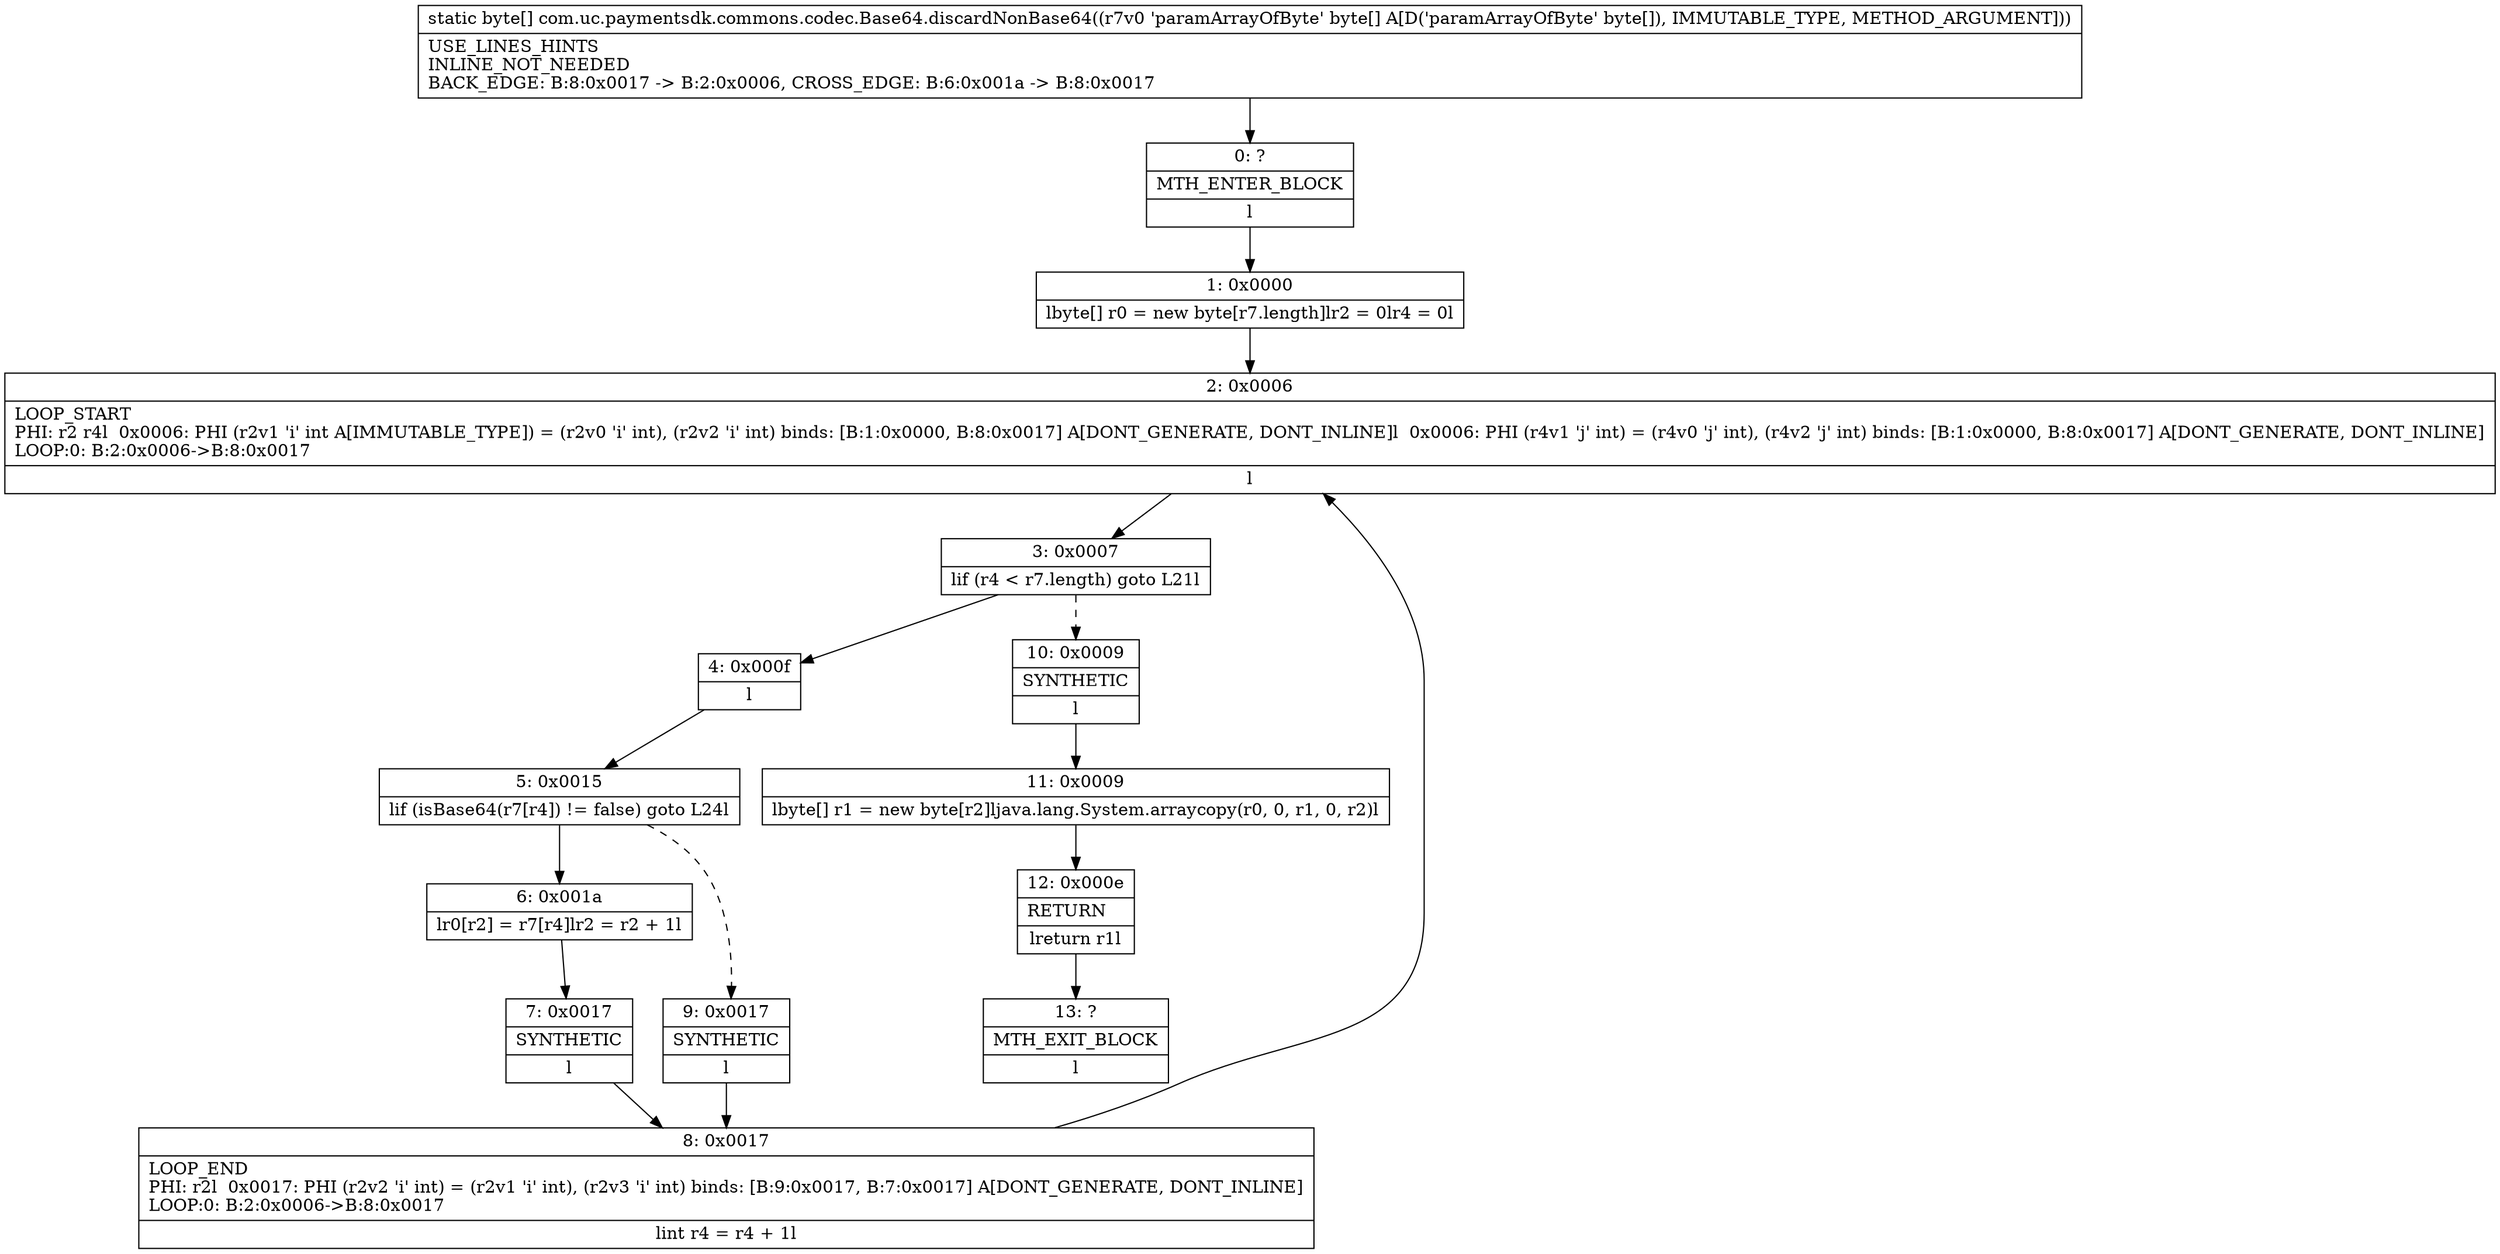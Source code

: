 digraph "CFG forcom.uc.paymentsdk.commons.codec.Base64.discardNonBase64([B)[B" {
Node_0 [shape=record,label="{0\:\ ?|MTH_ENTER_BLOCK\l|l}"];
Node_1 [shape=record,label="{1\:\ 0x0000|lbyte[] r0 = new byte[r7.length]lr2 = 0lr4 = 0l}"];
Node_2 [shape=record,label="{2\:\ 0x0006|LOOP_START\lPHI: r2 r4l  0x0006: PHI (r2v1 'i' int A[IMMUTABLE_TYPE]) = (r2v0 'i' int), (r2v2 'i' int) binds: [B:1:0x0000, B:8:0x0017] A[DONT_GENERATE, DONT_INLINE]l  0x0006: PHI (r4v1 'j' int) = (r4v0 'j' int), (r4v2 'j' int) binds: [B:1:0x0000, B:8:0x0017] A[DONT_GENERATE, DONT_INLINE]\lLOOP:0: B:2:0x0006\-\>B:8:0x0017\l|l}"];
Node_3 [shape=record,label="{3\:\ 0x0007|lif (r4 \< r7.length) goto L21l}"];
Node_4 [shape=record,label="{4\:\ 0x000f|l}"];
Node_5 [shape=record,label="{5\:\ 0x0015|lif (isBase64(r7[r4]) != false) goto L24l}"];
Node_6 [shape=record,label="{6\:\ 0x001a|lr0[r2] = r7[r4]lr2 = r2 + 1l}"];
Node_7 [shape=record,label="{7\:\ 0x0017|SYNTHETIC\l|l}"];
Node_8 [shape=record,label="{8\:\ 0x0017|LOOP_END\lPHI: r2l  0x0017: PHI (r2v2 'i' int) = (r2v1 'i' int), (r2v3 'i' int) binds: [B:9:0x0017, B:7:0x0017] A[DONT_GENERATE, DONT_INLINE]\lLOOP:0: B:2:0x0006\-\>B:8:0x0017\l|lint r4 = r4 + 1l}"];
Node_9 [shape=record,label="{9\:\ 0x0017|SYNTHETIC\l|l}"];
Node_10 [shape=record,label="{10\:\ 0x0009|SYNTHETIC\l|l}"];
Node_11 [shape=record,label="{11\:\ 0x0009|lbyte[] r1 = new byte[r2]ljava.lang.System.arraycopy(r0, 0, r1, 0, r2)l}"];
Node_12 [shape=record,label="{12\:\ 0x000e|RETURN\l|lreturn r1l}"];
Node_13 [shape=record,label="{13\:\ ?|MTH_EXIT_BLOCK\l|l}"];
MethodNode[shape=record,label="{static byte[] com.uc.paymentsdk.commons.codec.Base64.discardNonBase64((r7v0 'paramArrayOfByte' byte[] A[D('paramArrayOfByte' byte[]), IMMUTABLE_TYPE, METHOD_ARGUMENT]))  | USE_LINES_HINTS\lINLINE_NOT_NEEDED\lBACK_EDGE: B:8:0x0017 \-\> B:2:0x0006, CROSS_EDGE: B:6:0x001a \-\> B:8:0x0017\l}"];
MethodNode -> Node_0;
Node_0 -> Node_1;
Node_1 -> Node_2;
Node_2 -> Node_3;
Node_3 -> Node_4;
Node_3 -> Node_10[style=dashed];
Node_4 -> Node_5;
Node_5 -> Node_6;
Node_5 -> Node_9[style=dashed];
Node_6 -> Node_7;
Node_7 -> Node_8;
Node_8 -> Node_2;
Node_9 -> Node_8;
Node_10 -> Node_11;
Node_11 -> Node_12;
Node_12 -> Node_13;
}

